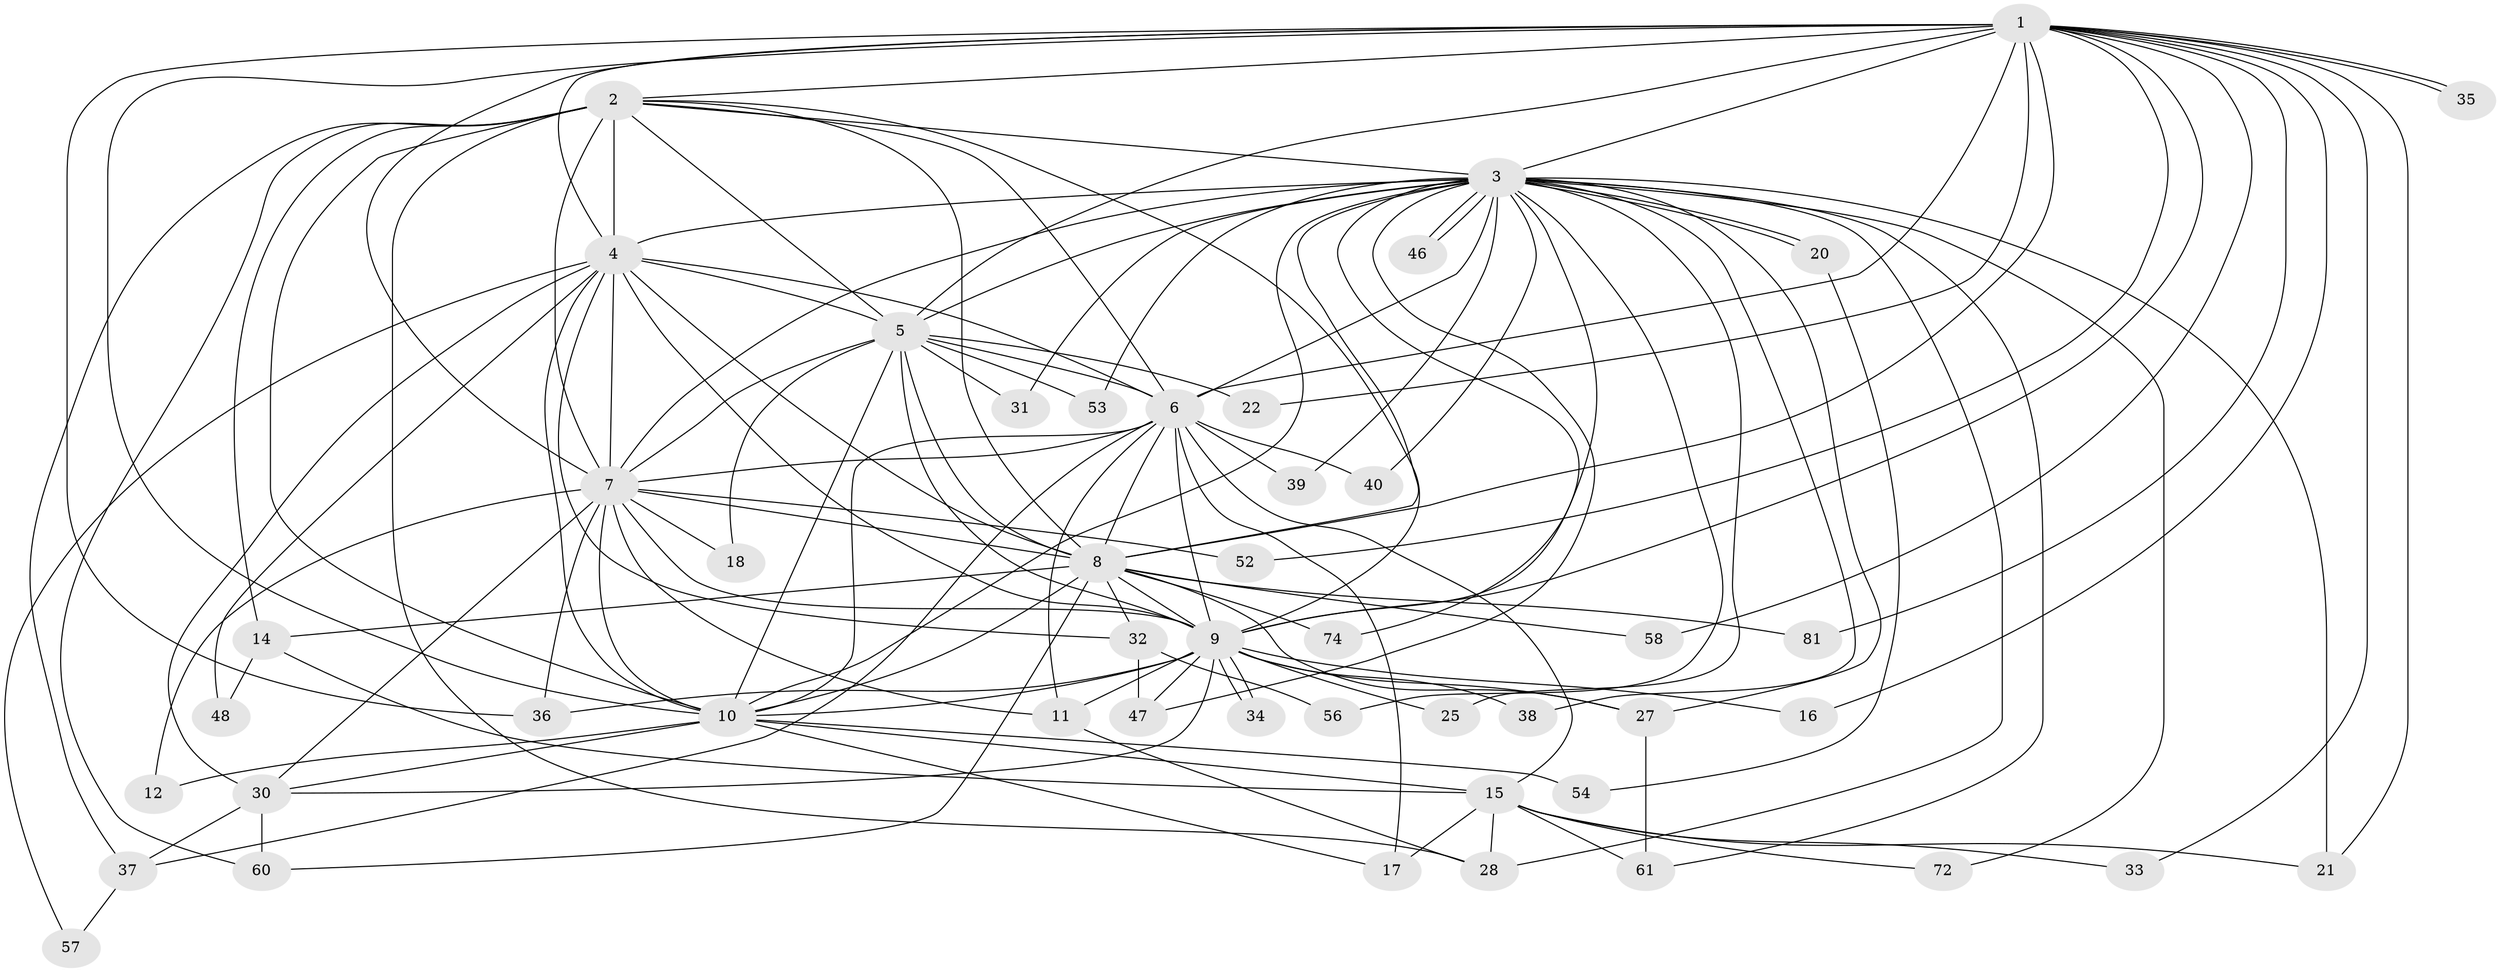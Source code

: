 // original degree distribution, {22: 0.024691358024691357, 13: 0.012345679012345678, 28: 0.012345679012345678, 15: 0.012345679012345678, 14: 0.012345679012345678, 16: 0.024691358024691357, 17: 0.012345679012345678, 24: 0.012345679012345678, 4: 0.1111111111111111, 2: 0.5308641975308642, 3: 0.20987654320987653, 9: 0.012345679012345678, 5: 0.012345679012345678}
// Generated by graph-tools (version 1.1) at 2025/17/03/04/25 18:17:41]
// undirected, 48 vertices, 135 edges
graph export_dot {
graph [start="1"]
  node [color=gray90,style=filled];
  1;
  2 [super="+24+55"];
  3 [super="+13"];
  4;
  5;
  6;
  7 [super="+44"];
  8;
  9;
  10 [super="+75+78+70+76+62+26+49+66"];
  11 [super="+42"];
  12;
  14;
  15 [super="+41+19"];
  16;
  17 [super="+51"];
  18 [super="+23"];
  20;
  21 [super="+67"];
  22;
  25;
  27;
  28;
  30 [super="+45"];
  31;
  32;
  33;
  34;
  35;
  36 [super="+64"];
  37;
  38;
  39;
  40;
  46;
  47 [super="+65"];
  48;
  52;
  53;
  54;
  56;
  57;
  58;
  60;
  61 [super="+68"];
  72;
  74;
  81;
  1 -- 2;
  1 -- 3;
  1 -- 4;
  1 -- 5;
  1 -- 6;
  1 -- 7;
  1 -- 8;
  1 -- 9;
  1 -- 10 [weight=4];
  1 -- 16;
  1 -- 21;
  1 -- 22;
  1 -- 33;
  1 -- 35;
  1 -- 35;
  1 -- 36;
  1 -- 52;
  1 -- 58;
  1 -- 81;
  2 -- 3;
  2 -- 4;
  2 -- 5;
  2 -- 6;
  2 -- 7;
  2 -- 8;
  2 -- 9 [weight=2];
  2 -- 10 [weight=2];
  2 -- 14;
  2 -- 60;
  2 -- 37;
  2 -- 28;
  3 -- 4 [weight=2];
  3 -- 5;
  3 -- 6;
  3 -- 7;
  3 -- 8;
  3 -- 9;
  3 -- 10;
  3 -- 20;
  3 -- 20;
  3 -- 21;
  3 -- 25;
  3 -- 28;
  3 -- 31;
  3 -- 38;
  3 -- 39;
  3 -- 40;
  3 -- 46;
  3 -- 46;
  3 -- 47;
  3 -- 53;
  3 -- 56;
  3 -- 61;
  3 -- 72;
  3 -- 74;
  3 -- 27;
  4 -- 5;
  4 -- 6;
  4 -- 7;
  4 -- 8;
  4 -- 9;
  4 -- 10 [weight=2];
  4 -- 30;
  4 -- 32;
  4 -- 48;
  4 -- 57;
  5 -- 6;
  5 -- 7;
  5 -- 8;
  5 -- 9;
  5 -- 10 [weight=2];
  5 -- 18;
  5 -- 22;
  5 -- 31;
  5 -- 53;
  6 -- 7;
  6 -- 8;
  6 -- 9;
  6 -- 10 [weight=2];
  6 -- 11;
  6 -- 15;
  6 -- 17;
  6 -- 37;
  6 -- 39;
  6 -- 40;
  7 -- 8;
  7 -- 9 [weight=2];
  7 -- 10 [weight=2];
  7 -- 11;
  7 -- 12;
  7 -- 18 [weight=2];
  7 -- 30;
  7 -- 52;
  7 -- 36;
  8 -- 9;
  8 -- 10;
  8 -- 14;
  8 -- 27;
  8 -- 32;
  8 -- 58;
  8 -- 60;
  8 -- 74;
  8 -- 81;
  9 -- 10 [weight=2];
  9 -- 16;
  9 -- 25;
  9 -- 27;
  9 -- 34;
  9 -- 34;
  9 -- 36;
  9 -- 38;
  9 -- 30;
  9 -- 11;
  9 -- 47;
  10 -- 12;
  10 -- 15 [weight=2];
  10 -- 17;
  10 -- 54;
  10 -- 30;
  11 -- 28;
  14 -- 48;
  14 -- 15;
  15 -- 28;
  15 -- 33;
  15 -- 72;
  15 -- 61;
  15 -- 17;
  15 -- 21;
  20 -- 54;
  27 -- 61;
  30 -- 37;
  30 -- 60;
  32 -- 47;
  32 -- 56;
  37 -- 57;
}
